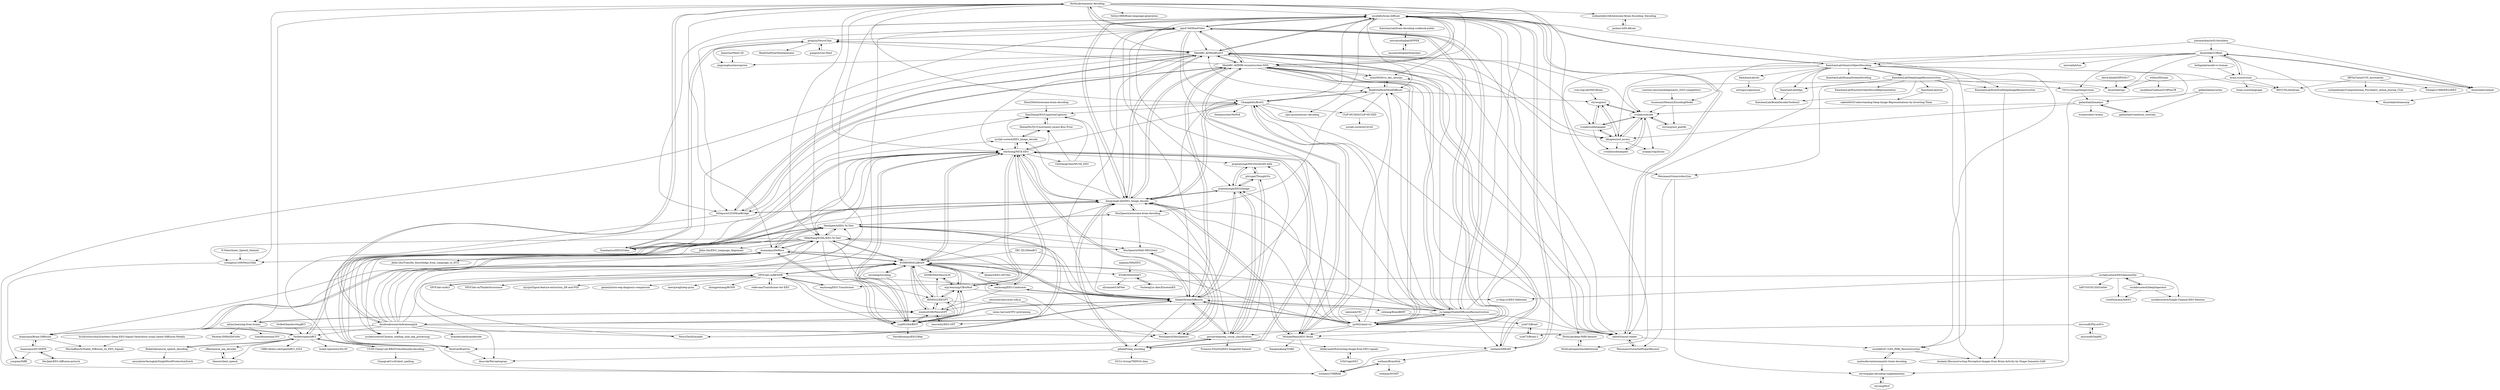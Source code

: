 digraph G {
"HuthLab/semantic-decoding" -> "ozcelikfu/brain-diffuser"
"HuthLab/semantic-decoding" -> "ChangdeDu/BraVL"
"HuthLab/semantic-decoding" -> "HuthLab/deep-fMRI-dataset"
"HuthLab/semantic-decoding" -> "facebookresearch/brainmagick"
"HuthLab/semantic-decoding" -> "jqin4749/MindVideo"
"HuthLab/semantic-decoding" -> "athms/learning-from-brains"
"HuthLab/semantic-decoding" -> "MedARC-AI/fMRI-reconstruction-NSD"
"HuthLab/semantic-decoding" -> "eeyhsong/NICE-EEG"
"HuthLab/semantic-decoding" -> "MikeWangWZHL/EEG-To-Text"
"HuthLab/semantic-decoding" -> "YeZiyi1998/Brain-language-generation"
"HuthLab/semantic-decoding" -> "subbareddy248/Awesome-Brain-Encoding--Decoding"
"HuthLab/semantic-decoding" -> "HuthLab/speechmodeltutorial"
"HuthLab/semantic-decoding" -> "MedARC-AI/MindEyeV2"
"HuthLab/semantic-decoding" -> "youngeun1209/NeuroTalk"
"HuthLab/semantic-decoding" -> "duanyiqun/DeWave"
"gallantlab/pycortex" -> "gallantlab/himalaya" ["e"=1]
"gallantlab/pycortex" -> "gallantlab/voxelwise_tutorials" ["e"=1]
"KamitaniLab/icnn" -> "saketd403/Understanding-Deep-Image-Representations-by-Inverting-Them"
"cvnlab/nsdcode" -> "cvnlab/nsddatapaper"
"cvnlab/nsdcode" -> "cvnlab/nsdexamples"
"cvnlab/nsdcode" -> "tknapen/nsd_access"
"cvnlab/nsdcode" -> "styvesg/nsd_gnet8x"
"cvnlab/nsdcode" -> "ariaaay/clip2brain"
"cvnlab/nsdcode" -> "styvesg/nsd"
"redevaaa/Transformer-for-EEG" -> "SPOClab-ca/BENDR" ["e"=1]
"neurosity/neurosity-sdk-js" -> "wenhui0206/NeuroGPT" ["e"=1]
"neurosity/neurosity-sdk-js" -> "neurosity/EEG-GPT" ["e"=1]
"KamitaniLab/DeepImageReconstruction" -> "KamitaniLab/GenericObjectDecoding"
"KamitaniLab/DeepImageReconstruction" -> "KamitaniLab/End2EndDeepImageReconstruction"
"KamitaniLab/DeepImageReconstruction" -> "KamitaniLab/BrainDecoderToolbox2"
"KamitaniLab/DeepImageReconstruction" -> "KamitaniLab/icnn"
"KamitaniLab/DeepImageReconstruction" -> "KamitaniLab/bdpy"
"KamitaniLab/DeepImageReconstruction" -> "ViCCo-Group/thingsvision" ["e"=1]
"KamitaniLab/DeepImageReconstruction" -> "duolala1/Reconstructing-Perceptive-Images-from-Brain-Activity-by-Shape-Semantic-GAN"
"KamitaniLab/DeepImageReconstruction" -> "WeizmannVision/ssfmri2im"
"KamitaniLab/DeepImageReconstruction" -> "dicarlolab/npc"
"KamitaniLab/DeepImageReconstruction" -> "KamitaniLab/EmotionVideoNeuralRepresentation"
"KamitaniLab/bdpy" -> "KamitaniLab/BrainDecoderToolbox2"
"dicarlolab/CORnet" -> "brain-score/vision"
"dicarlolab/CORnet" -> "dicarlolab/vonenet"
"dicarlolab/CORnet" -> "ViCCo-Group/thingsvision" ["e"=1]
"dicarlolab/CORnet" -> "KamitaniLab/GenericObjectDecoding"
"dicarlolab/CORnet" -> "bethgelab/model-vs-human" ["e"=1]
"dicarlolab/CORnet" -> "dicarlolab/npc"
"dicarlolab/CORnet" -> "dicarlolab/retinawarp"
"dicarlolab/CORnet" -> "neuroailab/tnn"
"dicarlolab/CORnet" -> "huzeyann/MemoryEncodingModel"
"brain-score/vision" -> "dicarlolab/CORnet"
"brain-score/vision" -> "brain-score/language"
"brain-score/vision" -> "dicarlolab/vonenet"
"brain-score/vision" -> "cvnlab/nsdcode"
"brain-score/vision" -> "BNUCNL/dnnbrain"
"ptirupat/ThoughtViz" -> "prajwalsingh/EEG2Image"
"ptirupat/ThoughtViz" -> "prajwalsingh/EEGStyleGAN-ADA"
"ptirupat/ThoughtViz" -> "perceivelab/eeg_visual_classification"
"HuthLab/speechmodeltutorial" -> "HuthLab/deep-fMRI-dataset"
"willwx/XDream" -> "dicarlolab/npc"
"willwx/XDream" -> "sacadena/Cadena2019PlosCB"
"53X/CogniNET" -> "AliAbyaneh/Extracting-Image-from-EEG-signals"
"styvesg/gan-decoding-supplementary" -> "styvesg/fwrf"
"AliAbyaneh/Extracting-Image-from-EEG-signals" -> "53X/CogniNET"
"david-klindt/NIPS2017" -> "dicarlolab/npc"
"KamitaniLab/End2EndDeepImageReconstruction" -> "duolala1/Reconstructing-Perceptive-Images-from-Brain-Activity-by-Shape-Semantic-GAN"
"tknapen/nsd_access" -> "styvesg/nsd"
"tknapen/nsd_access" -> "cvnlab/nsddatapaper"
"tknapen/nsd_access" -> "cvnlab/nsdcode"
"tknapen/nsd_access" -> "cvnlab/nsdexamples"
"tknapen/nsd_access" -> "ariaaay/clip2brain"
"gallantlab/voxelwise_tutorials" -> "gallantlab/himalaya"
"ncclabsustech/EEGdenoiseNet" -> "ncclabsustech/DeepSeparator"
"ncclabsustech/EEGdenoiseNet" -> "ncclabsustech/Single-Channel-EEG-Denoise"
"ncclabsustech/EEGdenoiseNet" -> "roseDwayane/AIEEG"
"ncclabsustech/EEGdenoiseNet" -> "IoBT-VISTEC/EEGANet"
"ncclabsustech/EEGdenoiseNet" -> "eeyhsong/EEG-Transformer" ["e"=1]
"ncclabsustech/EEGdenoiseNet" -> "yi-ding-cs/EEG-Deformer"
"gallantlab/himalaya" -> "gallantlab/voxelwise_tutorials"
"gallantlab/himalaya" -> "tsumers/bert-brains"
"gallantlab/himalaya" -> "tknapen/nsd_access"
"gallantlab/himalaya" -> "cvnlab/nsdcode"
"HuthLab/deep-fMRI-dataset" -> "HuthLab/speechmodeltutorial"
"XBTinChina/CCN_Association" -> "ZitongLu1996/EEG2EEG"
"XBTinChina/CCN_Association" -> "coolspiderghy/Computational_Psychiatry_online_Journal_Club" ["e"=1]
"XBTinChina/CCN_Association" -> "BNUCNL/dnnbrain"
"dicarlolab/vonenet" -> "dicarlolab/retinawarp"
"dicarlolab/vonenet" -> "dicarlolab/CORnet"
"SPOClab-ca/dn3" -> "SPOClab-ca/BENDR"
"styvesg/nsd" -> "tknapen/nsd_access"
"styvesg/nsd" -> "cvnlab/nsdcode"
"styvesg/nsd" -> "cvnlab/nsddatapaper"
"WeizmannVision/ssfmri2im" -> "styvesg/gan-decoding-supplementary"
"WeizmannVision/ssfmri2im" -> "WeizmannVision/SelfSuperReconst"
"neuralcodinglab/brain2pix" -> "neuralcodinglab/HYPER"
"cvnlab/nsdexamples" -> "cvnlab/nsdcode"
"neuralcodinglab/HYPER" -> "neuralcodinglab/brain2pix"
"cvnlab/nsddatapaper" -> "cvnlab/nsdcode"
"cvnlab/nsddatapaper" -> "tknapen/nsd_access"
"cvnlab/nsddatapaper" -> "styvesg/nsd"
"cvnlab/nsddatapaper" -> "cvnlab/nsdexamples"
"raminmh/CfC" -> "zjc062/mind-vis" ["e"=1]
"SPOClab-ca/BENDR" -> "SPOClab-ca/dn3"
"SPOClab-ca/BENDR" -> "935963004/LaBraM"
"SPOClab-ca/BENDR" -> "redevaaa/Transformer-for-EEG" ["e"=1]
"SPOClab-ca/BENDR" -> "ycq091044/BIOT"
"SPOClab-ca/BENDR" -> "SPOClab-ca/ThinkerInvariance"
"SPOClab-ca/BENDR" -> "eeyhsong/EEG-Transformer" ["e"=1]
"SPOClab-ca/BENDR" -> "ziyujia/Signal-feature-extraction_DE-and-PSD" ["e"=1]
"SPOClab-ca/BENDR" -> "eeyhsong/EEG-Conformer" ["e"=1]
"SPOClab-ca/BENDR" -> "wenhui0206/NeuroGPT"
"SPOClab-ca/BENDR" -> "gemeinl/auto-eeg-diagnosis-comparison"
"SPOClab-ca/BENDR" -> "MikeWangWZHL/EEG-To-Text"
"SPOClab-ca/BENDR" -> "neerajwagh/eeg-gcnn" ["e"=1]
"SPOClab-ca/BENDR" -> "zhongpeixiang/RGNN" ["e"=1]
"fwillett/handwritingBCI" -> "fwillett/speechBCI" ["e"=1]
"MikeWangWZHL/EEG-To-Text" -> "NeuSpeech/EEG-To-Text"
"MikeWangWZHL/EEG-To-Text" -> "duanyiqun/DeWave"
"MikeWangWZHL/EEG-To-Text" -> "Jielin-Qiu/EEG_Language_Alignment"
"MikeWangWZHL/EEG-To-Text" -> "duanyiqun/Brain-Diffusion"
"MikeWangWZHL/EEG-To-Text" -> "ycq091044/BIOT"
"MikeWangWZHL/EEG-To-Text" -> "NeuSpeech/NeuSpeech1"
"MikeWangWZHL/EEG-To-Text" -> "935963004/LaBraM"
"MikeWangWZHL/EEG-To-Text" -> "youngeun1209/NeuroTalk"
"MikeWangWZHL/EEG-To-Text" -> "ncclabsustech/Chinese_reading_task_eeg_processing"
"MikeWangWZHL/EEG-To-Text" -> "NeuSpeech/MAD-MEG2text"
"MikeWangWZHL/EEG-To-Text" -> "eeyhsong/NICE-EEG"
"MikeWangWZHL/EEG-To-Text" -> "BINE022/EEGPT"
"MikeWangWZHL/EEG-To-Text" -> "XuanhaoLiu/EEG2Video"
"bethgelab/model-vs-human" -> "dicarlolab/CORnet" ["e"=1]
"bethgelab/model-vs-human" -> "brain-score/vision" ["e"=1]
"eeyhsong/EEG-Transformer" -> "SPOClab-ca/BENDR" ["e"=1]
"perceivelab/eeg_visual_classification" -> "ptirupat/ThoughtViz"
"perceivelab/eeg_visual_classification" -> "prajwalsingh/EEG2Image"
"perceivelab/eeg_visual_classification" -> "RomGai/BrainVis"
"perceivelab/eeg_visual_classification" -> "bbaaii/DreamDiffusion"
"perceivelab/eeg_visual_classification" -> "gifale95/eeg_encoding"
"perceivelab/eeg_visual_classification" -> "Promise-Z5Q2SQ/EEG-ImageNet-Dataset"
"perceivelab/eeg_visual_classification" -> "AliAbyaneh/Extracting-Image-from-EEG-signals"
"perceivelab/eeg_visual_classification" -> "dongyangli-del/EEG_Image_decode"
"perceivelab/eeg_visual_classification" -> "prajwalsingh/EEGStyleGAN-ADA"
"N-Nieto/Inner_Speech_Dataset" -> "youngeun1209/NeuroTalk"
"ViCCo-Group/thingsvision" -> "gallantlab/himalaya" ["e"=1]
"gifale95/eeg_encoding" -> "dongyangli-del/EEG_Image_decode"
"gifale95/eeg_encoding" -> "eeyhsong/NICE-EEG"
"gifale95/eeg_encoding" -> "ViCCo-Group/THINGS-data"
"gifale95/eeg_encoding" -> "desa-lab/Perceptogram"
"gifale95/eeg_encoding" -> "perceivelab/eeg_visual_classification"
"mims-harvard/TFC-pretraining" -> "ycq091044/BIOT" ["e"=1]
"ncclabsustech/DeepSeparator" -> "ncclabsustech/EEGdenoiseNet"
"ncclabsustech/DeepSeparator" -> "ncclabsustech/Single-Channel-EEG-Denoise"
"ncclabsustech/DeepSeparator" -> "roseDwayane/AIEEG"
"cvai-roig-lab/Net2Brain" -> "styvesg/nsd" ["e"=1]
"athms/learning-from-brains" -> "wenhui0206/NeuroGPT"
"athms/learning-from-brains" -> "Parietal-INRIA/DiFuMo"
"athms/learning-from-brains" -> "GonyRosenman/TFF" ["e"=1]
"athms/learning-from-brains" -> "HuthLab/deep-fMRI-dataset"
"WeizmannVision/SelfSuperReconst" -> "sklin93/mind-reader"
"subbareddy248/Awesome-Brain-Encoding--Decoding" -> "jashna14/DL4Brain"
"styvesg/nsd_gnet8x" -> "cvnlab/nsdcode"
"ozcelikfu/IC-GAN_fMRI_Reconstruction" -> "matteoferrante/semantic-brain-decoding"
"ozcelikfu/IC-GAN_fMRI_Reconstruction" -> "duolala1/Reconstructing-Perceptive-Images-from-Brain-Activity-by-Shape-Semantic-GAN"
"johnmarktaylor91/torchlens" -> "KamitaniLab/GenericObjectDecoding" ["e"=1]
"johnmarktaylor91/torchlens" -> "dicarlolab/vonenet" ["e"=1]
"johnmarktaylor91/torchlens" -> "dicarlolab/CORnet" ["e"=1]
"duanyiqun/DS-DDPM" -> "duanyiqun/Brain-Diffusion"
"duanyiqun/DS-DDPM" -> "DevJake/EEG-diffusion-pytorch"
"duanyiqun/DS-DDPM" -> "yorgoon/DiffE"
"TBC-TJU/MetaBCI" -> "bbaaii/DreamDiffusion" ["e"=1]
"TBC-TJU/MetaBCI" -> "935963004/LaBraM" ["e"=1]
"DevJake/EEG-diffusion-pytorch" -> "duanyiqun/DS-DDPM"
"MedARC-AI/fMRI-reconstruction-NSD" -> "MedARC-AI/MindEyeV2"
"MedARC-AI/fMRI-reconstruction-NSD" -> "ozcelikfu/brain-diffuser"
"MedARC-AI/fMRI-reconstruction-NSD" -> "weihaox/DREAM"
"MedARC-AI/fMRI-reconstruction-NSD" -> "littlepure2333/MindBridge"
"MedARC-AI/fMRI-reconstruction-NSD" -> "jqin4749/MindVideo"
"MedARC-AI/fMRI-reconstruction-NSD" -> "dongyangli-del/EEG_Image_decode"
"MedARC-AI/fMRI-reconstruction-NSD" -> "zjc062/mind-vis"
"MedARC-AI/fMRI-reconstruction-NSD" -> "MichaelMaiii/AIGC-Brain"
"MedARC-AI/fMRI-reconstruction-NSD" -> "sklin93/mind-reader"
"MedARC-AI/fMRI-reconstruction-NSD" -> "tknapen/nsd_access"
"MedARC-AI/fMRI-reconstruction-NSD" -> "ReedOnePeck/MindDiffuser"
"MedARC-AI/fMRI-reconstruction-NSD" -> "yu-takagi/StableDiffusionReconstruction"
"MedARC-AI/fMRI-reconstruction-NSD" -> "soinx0629/vis_dec_neurips"
"MedARC-AI/fMRI-reconstruction-NSD" -> "bbaaii/DreamDiffusion"
"MedARC-AI/fMRI-reconstruction-NSD" -> "gongzix/NeuroClips"
"eeyhsong/EEG-Conformer" -> "935963004/LaBraM" ["e"=1]
"eeyhsong/EEG-Conformer" -> "eeyhsong/NICE-EEG" ["e"=1]
"eeyhsong/EEG-Conformer" -> "wenhui0206/NeuroGPT" ["e"=1]
"eeyhsong/EEG-Conformer" -> "bbaaii/DreamDiffusion" ["e"=1]
"torcheeg/torcheeg" -> "935963004/LaBraM" ["e"=1]
"torcheeg/torcheeg" -> "ycq091044/BIOT" ["e"=1]
"zjc062/mind-vis" -> "jqin4749/MindVideo"
"zjc062/mind-vis" -> "MedARC-AI/fMRI-reconstruction-NSD"
"zjc062/mind-vis" -> "bbaaii/DreamDiffusion"
"zjc062/mind-vis" -> "ozcelikfu/brain-diffuser"
"zjc062/mind-vis" -> "yu-takagi/StableDiffusionReconstruction"
"zjc062/mind-vis" -> "MedARC-AI/MindEyeV2"
"zjc062/mind-vis" -> "dongyangli-del/EEG_Image_decode"
"zjc062/mind-vis" -> "sklin93/mind-reader"
"zjc062/mind-vis" -> "perceivelab/eeg_visual_classification"
"zjc062/mind-vis" -> "ReedOnePeck/MindDiffuser"
"zjc062/mind-vis" -> "ChangdeDu/BraVL"
"zjc062/mind-vis" -> "eeyhsong/NICE-EEG"
"zjc062/mind-vis" -> "MichaelMaiii/AIGC-Brain"
"zjc062/mind-vis" -> "935963004/LaBraM"
"zjc062/mind-vis" -> "prajwalsingh/EEG2Image"
"sklin93/mind-reader" -> "WeizmannVision/SelfSuperReconst"
"sklin93/mind-reader" -> "ozcelikfu/brain-diffuser"
"sklin93/mind-reader" -> "ozcelikfu/IC-GAN_fMRI_Reconstruction"
"ChangdeDu/BraVL" -> "MichaelMaiii/AIGC-Brain"
"ChangdeDu/BraVL" -> "ReedOnePeck/MindDiffuser"
"ChangdeDu/BraVL" -> "CLIP-MUSED/CLIP-MUSED"
"ChangdeDu/BraVL" -> "dongyangli-del/EEG_Image_decode"
"ChangdeDu/BraVL" -> "eeyhsong/NICE-EEG"
"ChangdeDu/BraVL" -> "zijin-gu/meshconv-decoding"
"ChangdeDu/BraVL" -> "ozcelikfu/brain-diffuser"
"ChangdeDu/BraVL" -> "sklin93/mind-reader"
"ChangdeDu/BraVL" -> "littlepure2333/MindBridge"
"ChangdeDu/BraVL" -> "thomassutter/MoPoE" ["e"=1]
"ChangdeDu/BraVL" -> "XiaoZhangYES/CognitionCapturer"
"youngeun1209/NeuroTalk" -> "yorgoon/DiffE"
"Jielin-Qiu/EEG_Language_Alignment" -> "Jielin-Qiu/Transfer_Knowledge_from_Language_to_ECG"
"KamitaniLab/brain-decoding-cookbook-public" -> "neuralcodinglab/HYPER"
"jashna14/DL4Brain" -> "subbareddy248/Awesome-Brain-Encoding--Decoding"
"matteoferrante/semantic-brain-decoding" -> "ozcelikfu/IC-GAN_fMRI_Reconstruction"
"matteoferrante/semantic-brain-decoding" -> "styvesg/gan-decoding-supplementary"
"bbaaii/DreamDiffusion" -> "perceivelab/eeg_visual_classification"
"bbaaii/DreamDiffusion" -> "prajwalsingh/EEG2Image"
"bbaaii/DreamDiffusion" -> "935963004/LaBraM"
"bbaaii/DreamDiffusion" -> "eeyhsong/NICE-EEG"
"bbaaii/DreamDiffusion" -> "dongyangli-del/EEG_Image_decode"
"bbaaii/DreamDiffusion" -> "zjc062/mind-vis"
"bbaaii/DreamDiffusion" -> "NeuroTechX/moabb" ["e"=1]
"bbaaii/DreamDiffusion" -> "ozcelikfu/brain-diffuser"
"bbaaii/DreamDiffusion" -> "gifale95/eeg_encoding"
"bbaaii/DreamDiffusion" -> "MedARC-AI/fMRI-reconstruction-NSD"
"bbaaii/DreamDiffusion" -> "eeyhsong/EEG-Conformer" ["e"=1]
"bbaaii/DreamDiffusion" -> "MikeWangWZHL/EEG-To-Text"
"bbaaii/DreamDiffusion" -> "yu-takagi/StableDiffusionReconstruction"
"bbaaii/DreamDiffusion" -> "MedARC-AI/MindEyeV2"
"bbaaii/DreamDiffusion" -> "facebookresearch/brainmagick"
"huzeyann/MemoryEncodingModel" -> "cvnlab/nsdcode"
"huzeyann/MemoryEncodingModel" -> "styvesg/nsd_gnet8x"
"yu-takagi/StableDiffusionReconstruction" -> "MedARC-AI/fMRI-reconstruction-NSD"
"yu-takagi/StableDiffusionReconstruction" -> "zjc062/mind-vis"
"yu-takagi/StableDiffusionReconstruction" -> "ozcelikfu/brain-diffuser"
"yu-takagi/StableDiffusionReconstruction" -> "bbaaii/DreamDiffusion"
"yu-takagi/StableDiffusionReconstruction" -> "jqin4749/MindVideo"
"yu-takagi/StableDiffusionReconstruction" -> "ReedOnePeck/MindDiffuser"
"yu-takagi/StableDiffusionReconstruction" -> "MedARC-AI/MindEyeV2"
"yu-takagi/StableDiffusionReconstruction" -> "ChangdeDu/BraVL"
"yu-takagi/StableDiffusionReconstruction" -> "dongyangli-del/EEG_Image_decode"
"yu-takagi/StableDiffusionReconstruction" -> "eeyhsong/NICE-EEG"
"yu-takagi/StableDiffusionReconstruction" -> "facebookresearch/brainmagick"
"yu-takagi/StableDiffusionReconstruction" -> "935963004/LaBraM"
"yu-takagi/StableDiffusionReconstruction" -> "soinx0629/vis_dec_neurips"
"yu-takagi/StableDiffusionReconstruction" -> "weihaox/DREAM"
"yu-takagi/StableDiffusionReconstruction" -> "sklin93/mind-reader"
"facebookresearch/brainmagick" -> "eeyhsong/NICE-EEG"
"facebookresearch/brainmagick" -> "935963004/LaBraM"
"facebookresearch/brainmagick" -> "bbaaii/DreamDiffusion"
"facebookresearch/brainmagick" -> "ozcelikfu/brain-diffuser"
"facebookresearch/brainmagick" -> "MikeWangWZHL/EEG-To-Text"
"facebookresearch/brainmagick" -> "duanyiqun/DeWave"
"facebookresearch/brainmagick" -> "SPOClab-ca/BENDR"
"facebookresearch/brainmagick" -> "duanyiqun/Brain-Diffusion"
"facebookresearch/brainmagick" -> "NeuSpeech/EEG-To-Text"
"facebookresearch/brainmagick" -> "ncclabsustech/Chinese_reading_task_eeg_processing"
"facebookresearch/brainmagick" -> "NeuSpeech/NeuSpeech1"
"facebookresearch/brainmagick" -> "HuthLab/semantic-decoding"
"facebookresearch/brainmagick" -> "NeuroTechX/moabb" ["e"=1]
"facebookresearch/brainmagick" -> "fwillett/speechBCI"
"facebookresearch/brainmagick" -> "braindecode/braindecode" ["e"=1]
"duanyiqun/DeWave" -> "NeuSpeech/EEG-To-Text"
"duanyiqun/DeWave" -> "MikeWangWZHL/EEG-To-Text"
"duanyiqun/DeWave" -> "ycq091044/BIOT"
"duanyiqun/DeWave" -> "eeyhsong/NICE-EEG"
"duanyiqun/DeWave" -> "duanyiqun/Brain-Diffusion"
"duanyiqun/DeWave" -> "935963004/LaBraM"
"duanyiqun/DeWave" -> "fwillett/speechBCI"
"duanyiqun/DeWave" -> "NeuSpeech/NeuSpeech1"
"duanyiqun/DeWave" -> "youngeun1209/NeuroTalk"
"jqin4749/MindVideo" -> "MedARC-AI/fMRI-reconstruction-NSD"
"jqin4749/MindVideo" -> "zjc062/mind-vis"
"jqin4749/MindVideo" -> "ozcelikfu/brain-diffuser"
"jqin4749/MindVideo" -> "MedARC-AI/MindEyeV2"
"jqin4749/MindVideo" -> "littlepure2333/MindBridge"
"jqin4749/MindVideo" -> "bbaaii/DreamDiffusion"
"jqin4749/MindVideo" -> "ChangdeDu/BraVL"
"jqin4749/MindVideo" -> "MichaelMaiii/AIGC-Brain"
"jqin4749/MindVideo" -> "gongzix/NeuroClips"
"jqin4749/MindVideo" -> "yu-takagi/StableDiffusionReconstruction"
"jqin4749/MindVideo" -> "dongyangli-del/EEG_Image_decode"
"jqin4749/MindVideo" -> "sklin93/mind-reader"
"jqin4749/MindVideo" -> "MikeWangWZHL/EEG-To-Text"
"jqin4749/MindVideo" -> "HuthLab/semantic-decoding"
"jqin4749/MindVideo" -> "prajwalsingh/EEG2Image"
"microsoft/SeqML" -> "microsoft/PhysioPro"
"MichaelMaiii/AIGC-Brain" -> "Xiangtaokong/TGBD"
"MichaelMaiii/AIGC-Brain" -> "weihaox/UMBRAE"
"MichaelMaiii/AIGC-Brain" -> "ChangdeDu/BraVL"
"MichaelMaiii/AIGC-Brain" -> "weihaox/DREAM"
"MichaelMaiii/AIGC-Brain" -> "dongyangli-del/EEG_Image_decode"
"MichaelMaiii/AIGC-Brain" -> "MedARC-AI/fMRI-reconstruction-NSD"
"ozcelikfu/brain-diffuser" -> "MedARC-AI/fMRI-reconstruction-NSD"
"ozcelikfu/brain-diffuser" -> "sklin93/mind-reader"
"ozcelikfu/brain-diffuser" -> "weihaox/DREAM"
"ozcelikfu/brain-diffuser" -> "ozcelikfu/IC-GAN_fMRI_Reconstruction"
"ozcelikfu/brain-diffuser" -> "MedARC-AI/MindEyeV2"
"ozcelikfu/brain-diffuser" -> "KamitaniLab/GenericObjectDecoding"
"ozcelikfu/brain-diffuser" -> "zijin-gu/meshconv-decoding"
"ozcelikfu/brain-diffuser" -> "soinx0629/vis_dec_neurips"
"ozcelikfu/brain-diffuser" -> "ReedOnePeck/MindDiffuser"
"ozcelikfu/brain-diffuser" -> "dongyangli-del/EEG_Image_decode"
"ozcelikfu/brain-diffuser" -> "littlepure2333/MindBridge"
"ozcelikfu/brain-diffuser" -> "KamitaniLab/brain-decoding-cookbook-public"
"ozcelikfu/brain-diffuser" -> "MichaelMaiii/AIGC-Brain"
"ozcelikfu/brain-diffuser" -> "jqin4749/MindVideo"
"ozcelikfu/brain-diffuser" -> "desa-lab/Perceptogram"
"eeyhsong/NICE-EEG" -> "dongyangli-del/EEG_Image_decode"
"eeyhsong/NICE-EEG" -> "ncclab-sustech/EEG_Image_decode"
"eeyhsong/NICE-EEG" -> "gifale95/eeg_encoding"
"eeyhsong/NICE-EEG" -> "935963004/LaBraM"
"eeyhsong/NICE-EEG" -> "RomGai/BrainVis"
"eeyhsong/NICE-EEG" -> "ChiShengChen/MUSE_EEG"
"eeyhsong/NICE-EEG" -> "ycq091044/BIOT"
"eeyhsong/NICE-EEG" -> "prajwalsingh/EEGStyleGAN-ADA"
"eeyhsong/NICE-EEG" -> "HaitaoWuTJU/Uncertainty-aware-Blur-Prior"
"eeyhsong/NICE-EEG" -> "wjq-learning/CBraMod"
"eeyhsong/NICE-EEG" -> "eeyhsong/EEG-Conformer" ["e"=1]
"eeyhsong/NICE-EEG" -> "bbaaii/DreamDiffusion"
"ReedOnePeck/MindDiffuser" -> "soinx0629/vis_dec_neurips"
"ReedOnePeck/MindDiffuser" -> "styvesg/nsd"
"ReedOnePeck/MindDiffuser" -> "sklin93/mind-reader"
"ReedOnePeck/MindDiffuser" -> "CLIP-MUSED/CLIP-MUSED"
"ReedOnePeck/MindDiffuser" -> "ChangdeDu/BraVL"
"ReedOnePeck/MindDiffuser" -> "NeuSpeech/awesome-brain-decoding"
"prajwalsingh/EEG2Image" -> "prajwalsingh/EEGStyleGAN-ADA"
"prajwalsingh/EEG2Image" -> "ptirupat/ThoughtViz"
"prajwalsingh/EEG2Image" -> "perceivelab/eeg_visual_classification"
"prajwalsingh/EEG2Image" -> "dongyangli-del/EEG_Image_decode"
"prajwalsingh/EEG2Image" -> "bbaaii/DreamDiffusion"
"weihaox/DREAM" -> "weihaox/UMBRAE"
"weihaox/DREAM" -> "weihaox/BrainHub"
"weihaox/DREAM" -> "MedARC-AI/MindEyeV2"
"weihaox/DREAM" -> "ozcelikfu/brain-diffuser"
"czlwang/BrainBERT" -> "yzz673/Brant"
"yzz673/Brant" -> "yzz673/Brant-2"
"ispamm/MHyEEG" -> "935963004/MAET"
"prajwalsingh/EEGStyleGAN-ADA" -> "prajwalsingh/EEG2Image"
"prajwalsingh/EEGStyleGAN-ADA" -> "ptirupat/ThoughtViz"
"ycq091044/BIOT" -> "wjq-learning/CBraMod"
"ycq091044/BIOT" -> "935963004/LaBraM"
"ycq091044/BIOT" -> "BINE022/EEGPT"
"ycq091044/BIOT" -> "wenhui0206/NeuroGPT"
"ycq091044/BIOT" -> "eeyhsong/NICE-EEG"
"ycq091044/BIOT" -> "duanyiqun/DeWave"
"ycq091044/BIOT" -> "NeuSpeech/EEG-To-Text"
"ycq091044/BIOT" -> "Navidfoumani/EEG2Rep" ["e"=1]
"fwillett/speechBCI" -> "UCSF-Chang-Lab-BRAVO/multimodal-decoding"
"fwillett/speechBCI" -> "cffan/neural_seq_decoder"
"fwillett/speechBCI" -> "NeuSpeech/EEG-To-Text"
"fwillett/speechBCI" -> "flinkerlab/neural_speech_decoding"
"fwillett/speechBCI" -> "tbenst/silent_speech"
"fwillett/speechBCI" -> "duanyiqun/DeWave"
"fwillett/speechBCI" -> "CIBR-Okubo-Lab/speechBCI_2024"
"fwillett/speechBCI" -> "liulab-repository/Du-IN"
"microsoft/PhysioPro" -> "microsoft/SeqML"
"microsoft/PhysioPro" -> "yzz673/Brant-2"
"MedARC-AI/MindEyeV2" -> "MedARC-AI/fMRI-reconstruction-NSD"
"MedARC-AI/MindEyeV2" -> "weihaox/DREAM"
"MedARC-AI/MindEyeV2" -> "littlepure2333/MindBridge"
"MedARC-AI/MindEyeV2" -> "gongzix/NeuroClips"
"MedARC-AI/MindEyeV2" -> "ozcelikfu/brain-diffuser"
"MedARC-AI/MindEyeV2" -> "dongyangli-del/EEG_Image_decode"
"MedARC-AI/MindEyeV2" -> "cvnlab/nsddatapaper"
"MedARC-AI/MindEyeV2" -> "weihaox/UMBRAE"
"MedARC-AI/MindEyeV2" -> "jingyanghuo/neuropictor"
"MedARC-AI/MindEyeV2" -> "tknapen/nsd_access"
"MedARC-AI/MindEyeV2" -> "eeyhsong/NICE-EEG"
"MedARC-AI/MindEyeV2" -> "sklin93/mind-reader"
"MedARC-AI/MindEyeV2" -> "XuanhaoLiu/EEG2Video"
"MedARC-AI/MindEyeV2" -> "cvnlab/nsdcode"
"MedARC-AI/MindEyeV2" -> "soinx0629/vis_dec_neurips"
"UCSF-Chang-Lab-BRAVO/multimodal-decoding" -> "fwillett/speechBCI"
"UCSF-Chang-Lab-BRAVO/multimodal-decoding" -> "ChangLabUcsf/silent_spelling"
"935963004/MAET" -> "YuchengLiu-Alex/EmotionKD"
"935963004/MAET" -> "xbrainnet/CAFNet"
"YuchengLiu-Alex/EmotionKD" -> "935963004/MAET"
"CLIP-MUSED/CLIP-MUSED" -> "ncclab-sustech/CoCoG"
"duanyiqun/Brain-Diffusion" -> "MischaRauch/Stable_Diffusion_on_EEG_Signals"
"duanyiqun/Brain-Diffusion" -> "duanyiqun/DS-DDPM"
"wenhui0206/NeuroGPT" -> "BINE022/EEGPT"
"wenhui0206/NeuroGPT" -> "ycq091044/BIOT"
"wenhui0206/NeuroGPT" -> "neurosity/EEG-GPT"
"wenhui0206/NeuroGPT" -> "athms/learning-from-brains"
"wenhui0206/NeuroGPT" -> "935963004/LaBraM"
"wenhui0206/NeuroGPT" -> "wjq-learning/CBraMod"
"NeuSpeech/EEG-To-Text" -> "MikeWangWZHL/EEG-To-Text"
"NeuSpeech/EEG-To-Text" -> "duanyiqun/DeWave"
"NeuSpeech/EEG-To-Text" -> "NeuSpeech/NeuSpeech1"
"NeuSpeech/EEG-To-Text" -> "NeuSpeech/MAD-MEG2text"
"NeuSpeech/EEG-To-Text" -> "NeuSpeech/awesome-brain-decoding"
"NeuSpeech/EEG-To-Text" -> "ncclabsustech/Chinese_reading_task_eeg_processing"
"NeuSpeech/EEG-To-Text" -> "ycq091044/BIOT"
"NeuSpeech/EEG-To-Text" -> "fwillett/speechBCI"
"NeuSpeech/EEG-To-Text" -> "eeyhsong/NICE-EEG"
"dongyangli-del/EEG_Image_decode" -> "eeyhsong/NICE-EEG"
"dongyangli-del/EEG_Image_decode" -> "gifale95/eeg_encoding"
"dongyangli-del/EEG_Image_decode" -> "NeuSpeech/awesome-brain-decoding"
"dongyangli-del/EEG_Image_decode" -> "prajwalsingh/EEG2Image"
"dongyangli-del/EEG_Image_decode" -> "ncclab-sustech/EEG_Image_decode"
"dongyangli-del/EEG_Image_decode" -> "ChangdeDu/BraVL"
"dongyangli-del/EEG_Image_decode" -> "XuanhaoLiu/EEG2Video"
"dongyangli-del/EEG_Image_decode" -> "MedARC-AI/MindEyeV2"
"dongyangli-del/EEG_Image_decode" -> "MedARC-AI/fMRI-reconstruction-NSD"
"dongyangli-del/EEG_Image_decode" -> "ozcelikfu/brain-diffuser"
"dongyangli-del/EEG_Image_decode" -> "littlepure2333/MindBridge"
"dongyangli-del/EEG_Image_decode" -> "MichaelMaiii/AIGC-Brain"
"dongyangli-del/EEG_Image_decode" -> "RomGai/BrainVis"
"dongyangli-del/EEG_Image_decode" -> "ReedOnePeck/MindDiffuser"
"dongyangli-del/EEG_Image_decode" -> "XiaoZhangYES/CognitionCapturer"
"935963004/LaBraM" -> "ycq091044/BIOT"
"935963004/LaBraM" -> "eeyhsong/NICE-EEG"
"935963004/LaBraM" -> "BINE022/EEGPT"
"935963004/LaBraM" -> "wenhui0206/NeuroGPT"
"935963004/LaBraM" -> "eeyhsong/EEG-Conformer" ["e"=1]
"935963004/LaBraM" -> "wjq-learning/CBraMod"
"935963004/LaBraM" -> "bbaaii/DreamDiffusion"
"935963004/LaBraM" -> "torcheeg/torcheeg" ["e"=1]
"935963004/LaBraM" -> "dongyangli-del/EEG_Image_decode"
"935963004/LaBraM" -> "MikeWangWZHL/EEG-To-Text"
"935963004/LaBraM" -> "935963004/NeuroLM"
"935963004/LaBraM" -> "SPOClab-ca/BENDR"
"935963004/LaBraM" -> "duanyiqun/DeWave"
"935963004/LaBraM" -> "935963004/MAET"
"935963004/LaBraM" -> "Altaheri/EEG-ATCNet" ["e"=1]
"littlepure2333/MindBridge" -> "weihaox/UMBRAE"
"littlepure2333/MindBridge" -> "MedARC-AI/MindEyeV2"
"littlepure2333/MindBridge" -> "MedARC-AI/fMRI-reconstruction-NSD"
"littlepure2333/MindBridge" -> "dongyangli-del/EEG_Image_decode"
"JianxGao/MinD-3D" -> "jingyanghuo/neuropictor"
"yzz673/Brant-2" -> "yzz673/Brant"
"ncclab-sustech/EEG_Image_decode" -> "HaitaoWuTJU/Uncertainty-aware-Blur-Prior"
"ncclab-sustech/EEG_Image_decode" -> "XiaoZhangYES/CognitionCapturer"
"ncclab-sustech/EEG_Image_decode" -> "eeyhsong/NICE-EEG"
"KamitaniLab/GenericObjectDecoding" -> "KamitaniLab/DeepImageReconstruction"
"KamitaniLab/GenericObjectDecoding" -> "WeizmannVision/ssfmri2im"
"KamitaniLab/GenericObjectDecoding" -> "ozcelikfu/brain-diffuser"
"KamitaniLab/GenericObjectDecoding" -> "KamitaniLab/BrainDecoderToolbox2"
"KamitaniLab/GenericObjectDecoding" -> "styvesg/gan-decoding-supplementary"
"KamitaniLab/GenericObjectDecoding" -> "KamitaniLab/End2EndDeepImageReconstruction"
"KamitaniLab/GenericObjectDecoding" -> "sklin93/mind-reader"
"KamitaniLab/GenericObjectDecoding" -> "tknapen/nsd_access"
"KamitaniLab/GenericObjectDecoding" -> "KamitaniLab/bdpy"
"KamitaniLab/GenericObjectDecoding" -> "KamitaniLab/HumanDreamDecoding"
"KamitaniLab/GenericObjectDecoding" -> "KamitaniLab/slir"
"KamitaniLab/GenericObjectDecoding" -> "BNUCNL/dnnbrain"
"KamitaniLab/GenericObjectDecoding" -> "ozcelikfu/IC-GAN_fMRI_Reconstruction"
"flinkerlab/neural_speech_decoding" -> "fwillett/speechBCI"
"flinkerlab/neural_speech_decoding" -> "neuralinterfacinglab/SingleWordProductionDutch"
"weihaox/UMBRAE" -> "weihaox/BrainHub"
"bruAristimunha/Synthetic-Sleep-EEG-Signal-Generation-using-Latent-Diffusion-Models" -> "MischaRauch/Stable_Diffusion_on_EEG_Signals"
"RomGai/BrainVis" -> "desa-lab/Perceptogram"
"RomGai/BrainVis" -> "XiaoZhangYES/CognitionCapturer"
"RomGai/BrainVis" -> "eeyhsong/NICE-EEG"
"neurosity/EEG-GPT" -> "wenhui0206/NeuroGPT"
"soinx0629/vis_dec_neurips" -> "ReedOnePeck/MindDiffuser"
"gongzix/Lite-Mind" -> "gongzix/NeuroClips"
"tbenst/silent_speech" -> "cffan/neural_seq_decoder"
"NeuSpeech/NeuSpeech1" -> "NeuSpeech/MAD-MEG2text"
"weihaox/BrainHub" -> "weihaox/UMBRAE"
"weihaox/BrainHub" -> "weihaox/DCMIT" ["e"=1]
"cffan/neural_seq_decoder" -> "tbenst/silent_speech"
"XuanhaoLiu/EEG2Video" -> "gongzix/NeuroClips"
"XuanhaoLiu/EEG2Video" -> "ncclab-sustech/EEG_Image_decode"
"XuanhaoLiu/EEG2Video" -> "dongyangli-del/EEG_Image_decode"
"ChiShengChen/MUSE_EEG" -> "XiaoZhangYES/CognitionCapturer"
"ChiShengChen/MUSE_EEG" -> "HaitaoWuTJU/Uncertainty-aware-Blur-Prior"
"gongzix/NeuroClips" -> "gongzix/Lite-Mind"
"gongzix/NeuroClips" -> "XuanhaoLiu/EEG2Video"
"gongzix/NeuroClips" -> "MedARC-AI/MindEyeV2"
"gongzix/NeuroClips" -> "ReedOnePeck/MindAnimator"
"gongzix/NeuroClips" -> "jingyanghuo/neuropictor"
"BINE022/EEGPT" -> "wjq-learning/CBraMod"
"BINE022/EEGPT" -> "ycq091044/BIOT"
"BINE022/EEGPT" -> "wenhui0206/NeuroGPT"
"BINE022/EEGPT" -> "935963004/LaBraM"
"BINE022/EEGPT" -> "czlwang/BrainBERT"
"BINE022/EEGPT" -> "935963004/NeuroLM"
"HaitaoWuTJU/Uncertainty-aware-Blur-Prior" -> "XiaoZhangYES/CognitionCapturer"
"HaitaoWuTJU/Uncertainty-aware-Blur-Prior" -> "ncclab-sustech/EEG_Image_decode"
"KamitaniLab/slir" -> "artcogsys/ganrecon"
"NeuSpeech/awesome-brain-decoding" -> "NeuSpeech/MAD-MEG2text"
"NeuSpeech/awesome-brain-decoding" -> "NeuSpeech/EEG-To-Text"
"NeuSpeech/awesome-brain-decoding" -> "NeuSpeech/NeuSpeech1"
"NeuSpeech/awesome-brain-decoding" -> "dongyangli-del/EEG_Image_decode"
"styvesg/fwrf" -> "styvesg/gan-decoding-supplementary"
"courtois-neuromod/algonauts_2025.competitors" -> "huzeyann/MemoryEncodingModel"
"NeuSpeech/MAD-MEG2text" -> "NeuSpeech/NeuSpeech1"
"NeuroTechX/moabb" -> "bbaaii/DreamDiffusion" ["e"=1]
"NeuroTechX/moabb" -> "935963004/LaBraM" ["e"=1]
"wjq-learning/CBraMod" -> "BINE022/EEGPT"
"wjq-learning/CBraMod" -> "ycq091044/BIOT"
"wjq-learning/CBraMod" -> "935963004/NeuroLM"
"wjq-learning/CBraMod" -> "eeyhsong/NICE-EEG"
"wjq-learning/CBraMod" -> "yi-ding-cs/EEG-Deformer"
"wjq-learning/CBraMod" -> "935963004/LaBraM"
"935963004/NeuroLM" -> "wjq-learning/CBraMod"
"XiaoZhangYES/CognitionCapturer" -> "HaitaoWuTJU/Uncertainty-aware-Blur-Prior"
"ZhenZHAO/awesome-brain-decoding" -> "XiaoZhangYES/CognitionCapturer"
"HuthLab/semantic-decoding" ["l"="62.714,34.33"]
"ozcelikfu/brain-diffuser" ["l"="62.726,34.392"]
"ChangdeDu/BraVL" ["l"="62.711,34.381"]
"HuthLab/deep-fMRI-dataset" ["l"="62.759,34.299"]
"facebookresearch/brainmagick" ["l"="62.678,34.323"]
"jqin4749/MindVideo" ["l"="62.741,34.367"]
"athms/learning-from-brains" ["l"="62.748,34.28"]
"MedARC-AI/fMRI-reconstruction-NSD" ["l"="62.726,34.38"]
"eeyhsong/NICE-EEG" ["l"="62.697,34.333"]
"MikeWangWZHL/EEG-To-Text" ["l"="62.684,34.308"]
"YeZiyi1998/Brain-language-generation" ["l"="62.661,34.333"]
"subbareddy248/Awesome-Brain-Encoding--Decoding" ["l"="62.639,34.346"]
"HuthLab/speechmodeltutorial" ["l"="62.746,34.307"]
"MedARC-AI/MindEyeV2" ["l"="62.743,34.385"]
"youngeun1209/NeuroTalk" ["l"="62.687,34.275"]
"duanyiqun/DeWave" ["l"="62.671,34.297"]
"gallantlab/pycortex" ["l"="61.796,35.291", "c"=568]
"gallantlab/himalaya" ["l"="62.729,34.479"]
"gallantlab/voxelwise_tutorials" ["l"="62.705,34.498"]
"KamitaniLab/icnn" ["l"="62.745,34.538"]
"saketd403/Understanding-Deep-Image-Representations-by-Inverting-Them" ["l"="62.738,34.556"]
"cvnlab/nsdcode" ["l"="62.777,34.441"]
"cvnlab/nsddatapaper" ["l"="62.772,34.423"]
"cvnlab/nsdexamples" ["l"="62.765,34.443"]
"tknapen/nsd_access" ["l"="62.753,34.434"]
"styvesg/nsd_gnet8x" ["l"="62.8,34.447"]
"ariaaay/clip2brain" ["l"="62.779,34.452"]
"styvesg/nsd" ["l"="62.753,34.422"]
"redevaaa/Transformer-for-EEG" ["l"="62.034,34.555", "c"=405]
"SPOClab-ca/BENDR" ["l"="62.671,34.279"]
"neurosity/neurosity-sdk-js" ["l"="62.09,34.257", "c"=405]
"wenhui0206/NeuroGPT" ["l"="62.712,34.272"]
"neurosity/EEG-GPT" ["l"="62.725,34.248"]
"KamitaniLab/DeepImageReconstruction" ["l"="62.76,34.501"]
"KamitaniLab/GenericObjectDecoding" ["l"="62.752,34.463"]
"KamitaniLab/End2EndDeepImageReconstruction" ["l"="62.748,34.489"]
"KamitaniLab/BrainDecoderToolbox2" ["l"="62.762,34.483"]
"KamitaniLab/bdpy" ["l"="62.776,34.485"]
"ViCCo-Group/thingsvision" ["l"="24.317,14.322", "c"=1010]
"duolala1/Reconstructing-Perceptive-Images-from-Brain-Activity-by-Shape-Semantic-GAN" ["l"="62.748,34.476"]
"WeizmannVision/ssfmri2im" ["l"="62.734,34.468"]
"dicarlolab/npc" ["l"="62.807,34.528"]
"KamitaniLab/EmotionVideoNeuralRepresentation" ["l"="62.762,34.526"]
"dicarlolab/CORnet" ["l"="62.826,34.499"]
"brain-score/vision" ["l"="62.83,34.478"]
"dicarlolab/vonenet" ["l"="62.853,34.498"]
"bethgelab/model-vs-human" ["l"="38.796,-7.524", "c"=232]
"dicarlolab/retinawarp" ["l"="62.846,34.513"]
"neuroailab/tnn" ["l"="62.863,34.525"]
"huzeyann/MemoryEncodingModel" ["l"="62.809,34.465"]
"brain-score/language" ["l"="62.863,34.473"]
"BNUCNL/dnnbrain" ["l"="62.793,34.501"]
"ptirupat/ThoughtViz" ["l"="62.765,34.328"]
"prajwalsingh/EEG2Image" ["l"="62.739,34.337"]
"prajwalsingh/EEGStyleGAN-ADA" ["l"="62.748,34.323"]
"perceivelab/eeg_visual_classification" ["l"="62.749,34.342"]
"willwx/XDream" ["l"="62.824,34.563"]
"sacadena/Cadena2019PlosCB" ["l"="62.834,34.582"]
"53X/CogniNET" ["l"="62.829,34.315"]
"AliAbyaneh/Extracting-Image-from-EEG-signals" ["l"="62.806,34.323"]
"styvesg/gan-decoding-supplementary" ["l"="62.715,34.468"]
"styvesg/fwrf" ["l"="62.694,34.472"]
"david-klindt/NIPS2017" ["l"="62.826,34.545"]
"ncclabsustech/EEGdenoiseNet" ["l"="62.755,34.163"]
"ncclabsustech/DeepSeparator" ["l"="62.755,34.141"]
"ncclabsustech/Single-Channel-EEG-Denoise" ["l"="62.77,34.144"]
"roseDwayane/AIEEG" ["l"="62.736,34.144"]
"IoBT-VISTEC/EEGANet" ["l"="62.783,34.156"]
"eeyhsong/EEG-Transformer" ["l"="62.015,34.521", "c"=405]
"yi-ding-cs/EEG-Deformer" ["l"="62.738,34.217"]
"tsumers/bert-brains" ["l"="62.715,34.512"]
"XBTinChina/CCN_Association" ["l"="62.79,34.541"]
"ZitongLu1996/EEG2EEG" ["l"="62.787,34.566"]
"coolspiderghy/Computational_Psychiatry_online_Journal_Club" ["l"="60.822,34.262", "c"=441]
"SPOClab-ca/dn3" ["l"="62.66,34.256"]
"WeizmannVision/SelfSuperReconst" ["l"="62.722,34.436"]
"neuralcodinglab/brain2pix" ["l"="62.854,34.41"]
"neuralcodinglab/HYPER" ["l"="62.831,34.408"]
"raminmh/CfC" ["l"="22.794,14.685", "c"=505]
"zjc062/mind-vis" ["l"="62.726,34.362"]
"935963004/LaBraM" ["l"="62.702,34.31"]
"ycq091044/BIOT" ["l"="62.694,34.293"]
"SPOClab-ca/ThinkerInvariance" ["l"="62.641,34.256"]
"ziyujia/Signal-feature-extraction_DE-and-PSD" ["l"="62.193,34.526", "c"=405]
"eeyhsong/EEG-Conformer" ["l"="62,34.501", "c"=405]
"gemeinl/auto-eeg-diagnosis-comparison" ["l"="62.643,34.267"]
"neerajwagh/eeg-gcnn" ["l"="62.073,34.528", "c"=405]
"zhongpeixiang/RGNN" ["l"="62.125,34.535", "c"=405]
"fwillett/handwritingBCI" ["l"="62.014,34.389", "c"=405]
"fwillett/speechBCI" ["l"="62.62,34.285"]
"NeuSpeech/EEG-To-Text" ["l"="62.66,34.308"]
"Jielin-Qiu/EEG_Language_Alignment" ["l"="62.627,34.31"]
"duanyiqun/Brain-Diffusion" ["l"="62.677,34.264"]
"NeuSpeech/NeuSpeech1" ["l"="62.657,34.319"]
"ncclabsustech/Chinese_reading_task_eeg_processing" ["l"="62.644,34.301"]
"NeuSpeech/MAD-MEG2text" ["l"="62.647,34.325"]
"BINE022/EEGPT" ["l"="62.726,34.286"]
"XuanhaoLiu/EEG2Video" ["l"="62.738,34.351"]
"RomGai/BrainVis" ["l"="62.687,34.356"]
"bbaaii/DreamDiffusion" ["l"="62.717,34.344"]
"gifale95/eeg_encoding" ["l"="62.7,34.352"]
"Promise-Z5Q2SQ/EEG-ImageNet-Dataset" ["l"="62.793,34.337"]
"dongyangli-del/EEG_Image_decode" ["l"="62.712,34.362"]
"N-Nieto/Inner_Speech_Dataset" ["l"="62.653,34.236"]
"ViCCo-Group/THINGS-data" ["l"="62.648,34.374"]
"desa-lab/Perceptogram" ["l"="62.68,34.383"]
"mims-harvard/TFC-pretraining" ["l"="44.834,24.454", "c"=166]
"cvai-roig-lab/Net2Brain" ["l"="24.355,14.326", "c"=1010]
"Parietal-INRIA/DiFuMo" ["l"="62.776,34.266"]
"GonyRosenman/TFF" ["l"="61.489,34.959", "c"=568]
"sklin93/mind-reader" ["l"="62.729,34.407"]
"jashna14/DL4Brain" ["l"="62.614,34.354"]
"ozcelikfu/IC-GAN_fMRI_Reconstruction" ["l"="62.735,34.441"]
"matteoferrante/semantic-brain-decoding" ["l"="62.718,34.452"]
"johnmarktaylor91/torchlens" ["l"="24.417,14.333", "c"=1010]
"duanyiqun/DS-DDPM" ["l"="62.673,34.232"]
"DevJake/EEG-diffusion-pytorch" ["l"="62.663,34.211"]
"yorgoon/DiffE" ["l"="62.688,34.244"]
"TBC-TJU/MetaBCI" ["l"="61.909,34.495", "c"=405]
"weihaox/DREAM" ["l"="62.717,34.404"]
"littlepure2333/MindBridge" ["l"="62.741,34.395"]
"MichaelMaiii/AIGC-Brain" ["l"="62.712,34.394"]
"ReedOnePeck/MindDiffuser" ["l"="62.698,34.392"]
"yu-takagi/StableDiffusionReconstruction" ["l"="62.695,34.373"]
"soinx0629/vis_dec_neurips" ["l"="62.704,34.403"]
"gongzix/NeuroClips" ["l"="62.77,34.369"]
"torcheeg/torcheeg" ["l"="62.021,34.5", "c"=405]
"CLIP-MUSED/CLIP-MUSED" ["l"="62.674,34.406"]
"zijin-gu/meshconv-decoding" ["l"="62.745,34.407"]
"thomassutter/MoPoE" ["l"="56.483,27.85", "c"=940]
"XiaoZhangYES/CognitionCapturer" ["l"="62.671,34.369"]
"Jielin-Qiu/Transfer_Knowledge_from_Language_to_ECG" ["l"="62.596,34.31"]
"KamitaniLab/brain-decoding-cookbook-public" ["l"="62.789,34.403"]
"NeuroTechX/moabb" ["l"="61.967,34.43", "c"=405]
"braindecode/braindecode" ["l"="61.997,34.451", "c"=405]
"microsoft/SeqML" ["l"="62.898,34.173"]
"microsoft/PhysioPro" ["l"="62.878,34.185"]
"Xiangtaokong/TGBD" ["l"="62.684,34.42"]
"weihaox/UMBRAE" ["l"="62.724,34.417"]
"ncclab-sustech/EEG_Image_decode" ["l"="62.684,34.347"]
"ChiShengChen/MUSE_EEG" ["l"="62.653,34.356"]
"HaitaoWuTJU/Uncertainty-aware-Blur-Prior" ["l"="62.667,34.355"]
"wjq-learning/CBraMod" ["l"="62.712,34.287"]
"NeuSpeech/awesome-brain-decoding" ["l"="62.668,34.342"]
"weihaox/BrainHub" ["l"="62.707,34.428"]
"czlwang/BrainBERT" ["l"="62.782,34.245"]
"yzz673/Brant" ["l"="62.824,34.219"]
"yzz673/Brant-2" ["l"="62.848,34.204"]
"ispamm/MHyEEG" ["l"="62.562,34.341"]
"935963004/MAET" ["l"="62.605,34.328"]
"Navidfoumani/EEG2Rep" ["l"="44.633,24.821", "c"=166]
"UCSF-Chang-Lab-BRAVO/multimodal-decoding" ["l"="62.6,34.256"]
"cffan/neural_seq_decoder" ["l"="62.596,34.276"]
"flinkerlab/neural_speech_decoding" ["l"="62.576,34.282"]
"tbenst/silent_speech" ["l"="62.61,34.269"]
"CIBR-Okubo-Lab/speechBCI_2024" ["l"="62.596,34.291"]
"liulab-repository/Du-IN" ["l"="62.586,34.266"]
"jingyanghuo/neuropictor" ["l"="62.79,34.383"]
"ChangLabUcsf/silent_spelling" ["l"="62.58,34.237"]
"YuchengLiu-Alex/EmotionKD" ["l"="62.586,34.338"]
"xbrainnet/CAFNet" ["l"="62.573,34.324"]
"ncclab-sustech/CoCoG" ["l"="62.65,34.421"]
"MischaRauch/Stable_Diffusion_on_EEG_Signals" ["l"="62.685,34.221"]
"935963004/NeuroLM" ["l"="62.729,34.272"]
"Altaheri/EEG-ATCNet" ["l"="61.998,34.528", "c"=405]
"JianxGao/MinD-3D" ["l"="62.827,34.383"]
"KamitaniLab/HumanDreamDecoding" ["l"="62.732,34.497"]
"KamitaniLab/slir" ["l"="62.708,34.482"]
"neuralinterfacinglab/SingleWordProductionDutch" ["l"="62.546,34.276"]
"bruAristimunha/Synthetic-Sleep-EEG-Signal-Generation-using-Latent-Diffusion-Models" ["l"="62.685,34.192"]
"gongzix/Lite-Mind" ["l"="62.795,34.367"]
"weihaox/DCMIT" ["l"="32.436,28.491", "c"=1122]
"ReedOnePeck/MindAnimator" ["l"="62.81,34.365"]
"artcogsys/ganrecon" ["l"="62.683,34.493"]
"courtois-neuromod/algonauts_2025.competitors" ["l"="62.807,34.483"]
"ZhenZHAO/awesome-brain-decoding" ["l"="62.636,34.388"]
}